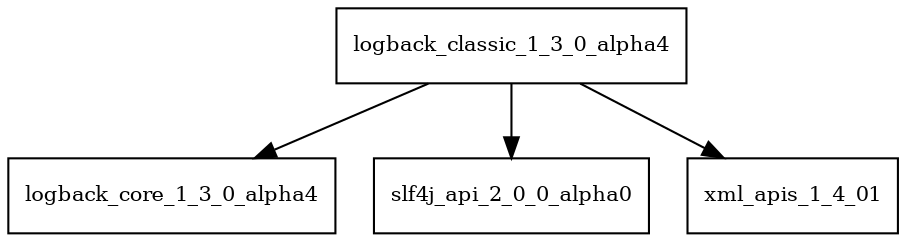 digraph logback_classic_1_3_0_alpha4_dependencies {
  node [shape = box, fontsize=10.0];
  logback_classic_1_3_0_alpha4 -> logback_core_1_3_0_alpha4;
  logback_classic_1_3_0_alpha4 -> slf4j_api_2_0_0_alpha0;
  logback_classic_1_3_0_alpha4 -> xml_apis_1_4_01;
}
